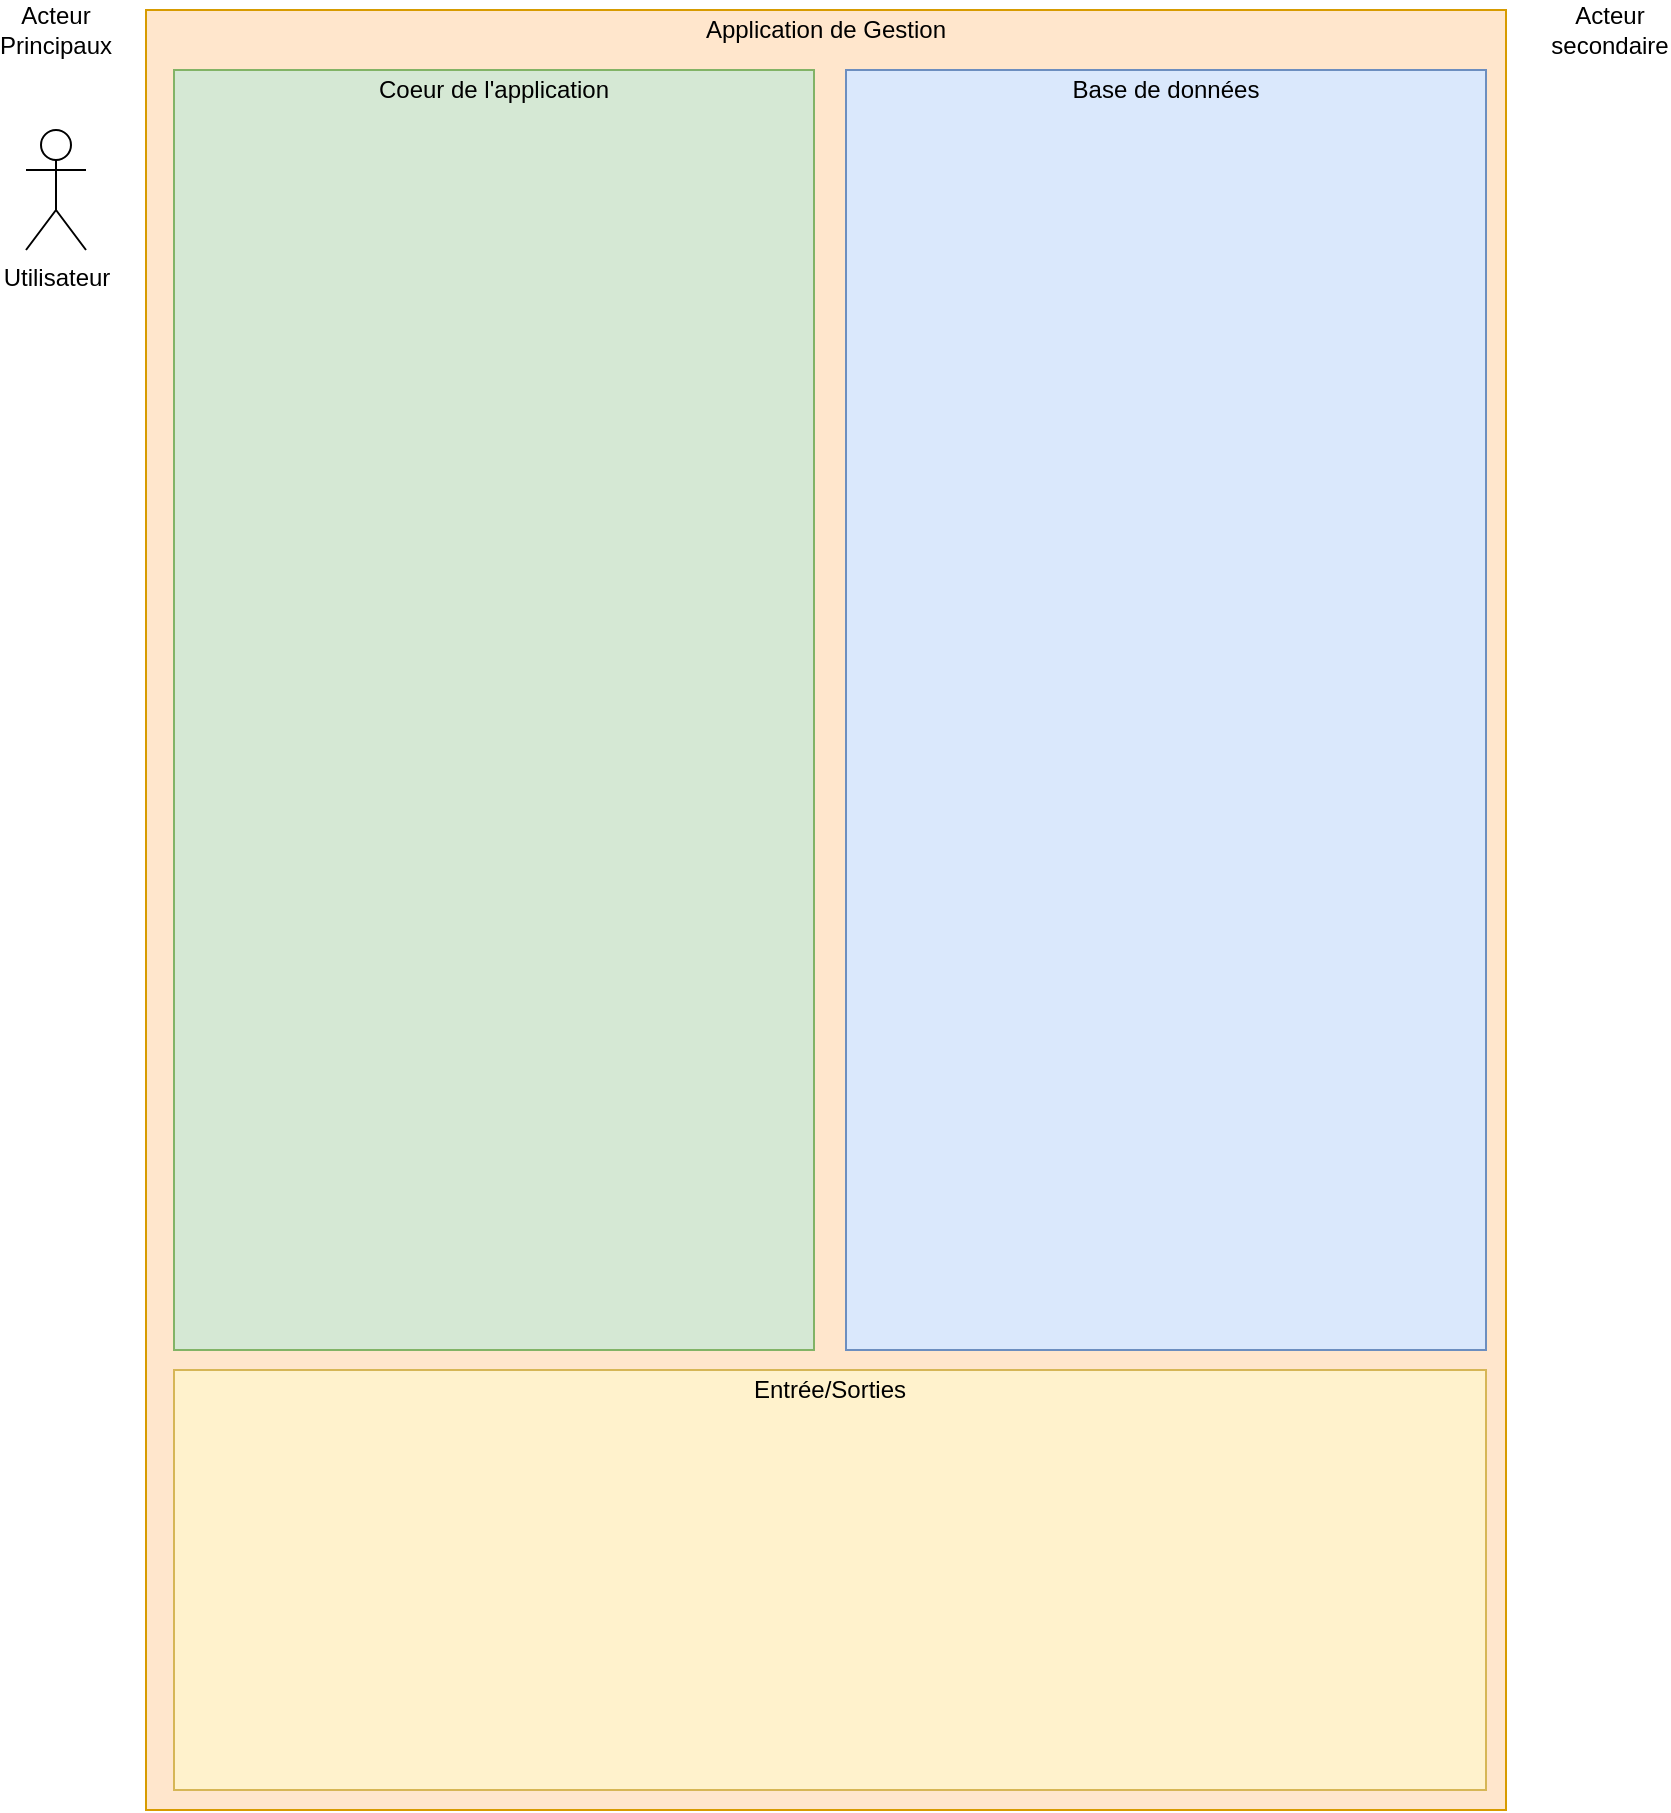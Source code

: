 <mxfile version="15.2.7" type="device"><diagram id="2hKZiNXSZFH876wRfQ5A" name="Page-1"><mxGraphModel dx="1185" dy="685" grid="1" gridSize="10" guides="1" tooltips="1" connect="1" arrows="1" fold="1" page="1" pageScale="1" pageWidth="827" pageHeight="1169" math="0" shadow="0"><root><mxCell id="0"/><mxCell id="1" parent="0"/><mxCell id="fGCedt6AxDdgirrqHmRg-1" value="" style="rounded=0;whiteSpace=wrap;html=1;fillColor=#ffe6cc;strokeColor=#d79b00;" vertex="1" parent="1"><mxGeometry x="80" y="40" width="680" height="900" as="geometry"/></mxCell><mxCell id="fGCedt6AxDdgirrqHmRg-2" value="Application de Gestion" style="text;html=1;strokeColor=none;fillColor=none;align=center;verticalAlign=middle;whiteSpace=wrap;rounded=0;" vertex="1" parent="1"><mxGeometry x="330" y="40" width="180" height="20" as="geometry"/></mxCell><mxCell id="fGCedt6AxDdgirrqHmRg-3" value="Utilisateur" style="shape=umlActor;verticalLabelPosition=bottom;verticalAlign=top;html=1;outlineConnect=0;" vertex="1" parent="1"><mxGeometry x="20" y="100" width="30" height="60" as="geometry"/></mxCell><mxCell id="fGCedt6AxDdgirrqHmRg-8" value="Acteur Principaux" style="text;html=1;strokeColor=none;fillColor=none;align=center;verticalAlign=middle;whiteSpace=wrap;rounded=0;" vertex="1" parent="1"><mxGeometry x="15" y="40" width="40" height="20" as="geometry"/></mxCell><mxCell id="fGCedt6AxDdgirrqHmRg-9" value="Acteur secondaire" style="text;html=1;strokeColor=none;fillColor=none;align=center;verticalAlign=middle;whiteSpace=wrap;rounded=0;" vertex="1" parent="1"><mxGeometry x="792" y="40" width="40" height="20" as="geometry"/></mxCell><mxCell id="fGCedt6AxDdgirrqHmRg-10" value="" style="rounded=0;whiteSpace=wrap;html=1;fillColor=#dae8fc;strokeColor=#6c8ebf;" vertex="1" parent="1"><mxGeometry x="430" y="70" width="320" height="640" as="geometry"/></mxCell><mxCell id="fGCedt6AxDdgirrqHmRg-11" value="" style="rounded=0;whiteSpace=wrap;html=1;fillColor=#d5e8d4;strokeColor=#82b366;" vertex="1" parent="1"><mxGeometry x="94" y="70" width="320" height="640" as="geometry"/></mxCell><mxCell id="fGCedt6AxDdgirrqHmRg-12" value="Base de données" style="text;html=1;strokeColor=none;fillColor=none;align=center;verticalAlign=middle;whiteSpace=wrap;rounded=0;" vertex="1" parent="1"><mxGeometry x="500" y="70" width="180" height="20" as="geometry"/></mxCell><mxCell id="fGCedt6AxDdgirrqHmRg-13" value="Coeur de l'application" style="text;html=1;strokeColor=none;fillColor=none;align=center;verticalAlign=middle;whiteSpace=wrap;rounded=0;" vertex="1" parent="1"><mxGeometry x="164" y="70" width="180" height="20" as="geometry"/></mxCell><mxCell id="fGCedt6AxDdgirrqHmRg-14" value="" style="rounded=0;whiteSpace=wrap;html=1;fillColor=#fff2cc;strokeColor=#d6b656;" vertex="1" parent="1"><mxGeometry x="94" y="720" width="656" height="210" as="geometry"/></mxCell><mxCell id="fGCedt6AxDdgirrqHmRg-15" value="Entrée/Sorties" style="text;html=1;strokeColor=none;fillColor=none;align=center;verticalAlign=middle;whiteSpace=wrap;rounded=0;" vertex="1" parent="1"><mxGeometry x="332" y="720" width="180" height="20" as="geometry"/></mxCell></root></mxGraphModel></diagram></mxfile>